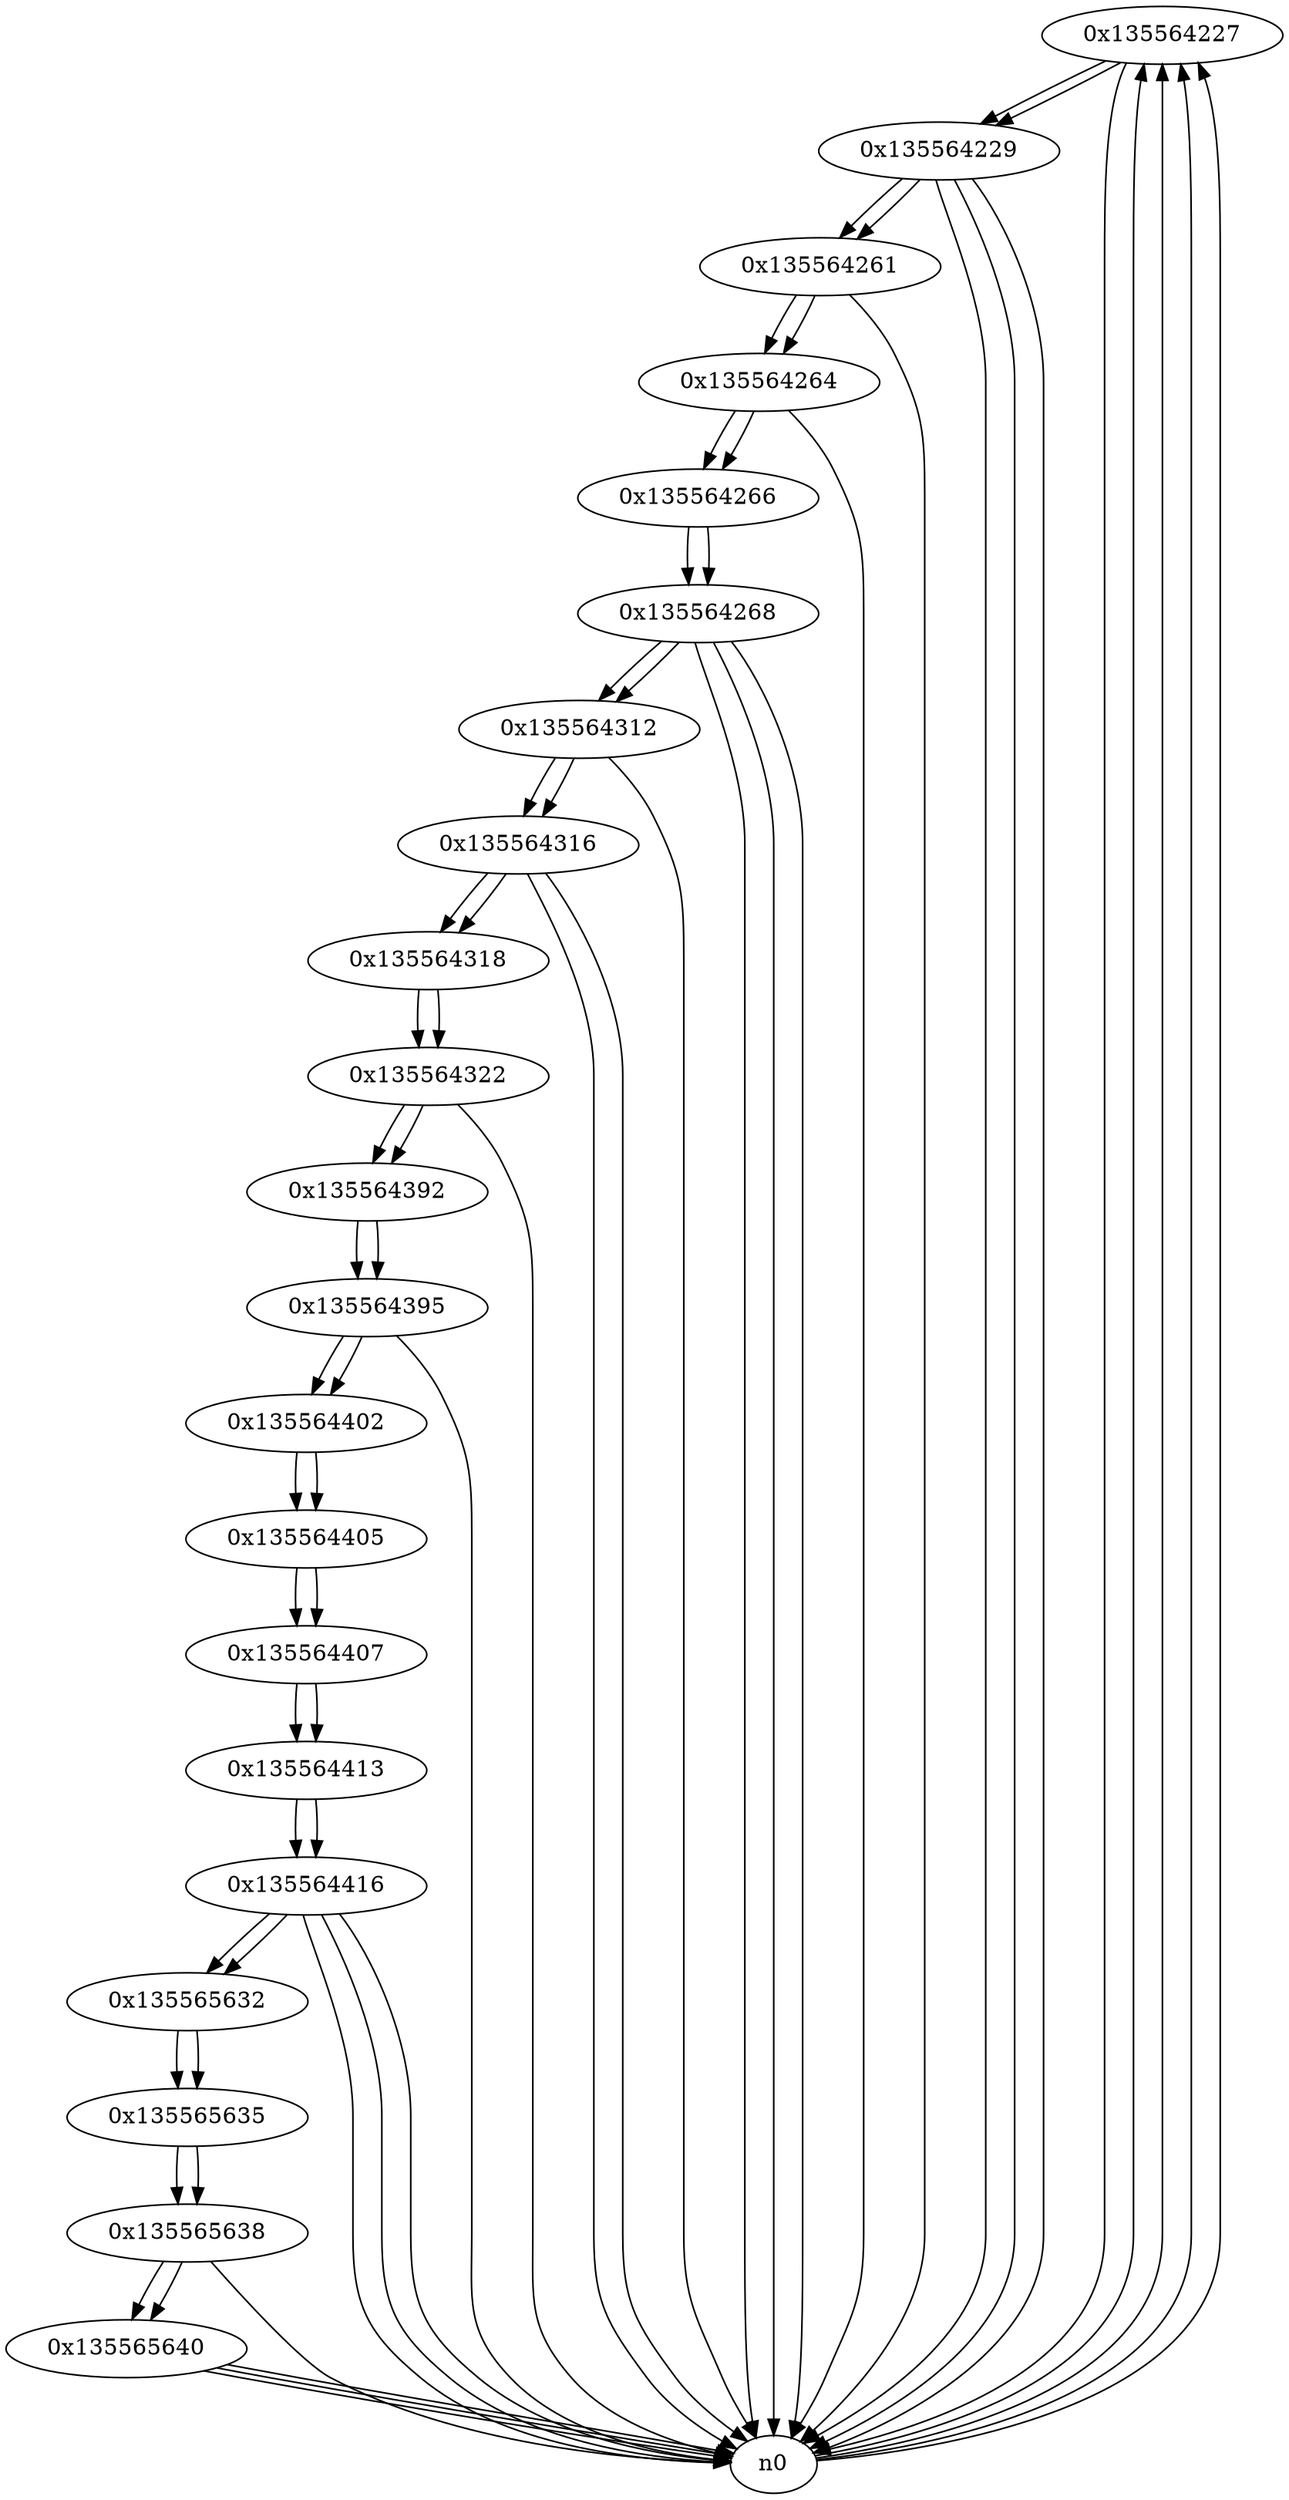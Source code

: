 digraph G{
/* nodes */
  n1 [label="0x135564227"]
  n2 [label="0x135564229"]
  n3 [label="0x135564261"]
  n4 [label="0x135564264"]
  n5 [label="0x135564266"]
  n6 [label="0x135564268"]
  n7 [label="0x135564312"]
  n8 [label="0x135564316"]
  n9 [label="0x135564318"]
  n10 [label="0x135564322"]
  n11 [label="0x135564392"]
  n12 [label="0x135564395"]
  n13 [label="0x135564402"]
  n14 [label="0x135564405"]
  n15 [label="0x135564407"]
  n16 [label="0x135564413"]
  n17 [label="0x135564416"]
  n18 [label="0x135565632"]
  n19 [label="0x135565635"]
  n20 [label="0x135565638"]
  n21 [label="0x135565640"]
/* edges */
n1 -> n2;
n1 -> n0;
n0 -> n1;
n0 -> n1;
n0 -> n1;
n0 -> n1;
n2 -> n3;
n2 -> n0;
n2 -> n0;
n2 -> n0;
n1 -> n2;
n3 -> n4;
n3 -> n0;
n2 -> n3;
n4 -> n5;
n4 -> n0;
n3 -> n4;
n5 -> n6;
n4 -> n5;
n6 -> n7;
n6 -> n0;
n6 -> n0;
n6 -> n0;
n5 -> n6;
n7 -> n8;
n7 -> n0;
n6 -> n7;
n8 -> n0;
n8 -> n9;
n8 -> n0;
n7 -> n8;
n9 -> n10;
n8 -> n9;
n10 -> n11;
n10 -> n0;
n9 -> n10;
n11 -> n12;
n10 -> n11;
n12 -> n13;
n12 -> n0;
n11 -> n12;
n13 -> n14;
n12 -> n13;
n14 -> n15;
n13 -> n14;
n15 -> n16;
n14 -> n15;
n16 -> n17;
n15 -> n16;
n17 -> n0;
n17 -> n18;
n17 -> n0;
n17 -> n0;
n16 -> n17;
n18 -> n19;
n17 -> n18;
n19 -> n20;
n18 -> n19;
n20 -> n21;
n20 -> n0;
n19 -> n20;
n21 -> n0;
n21 -> n0;
n21 -> n0;
n20 -> n21;
}
